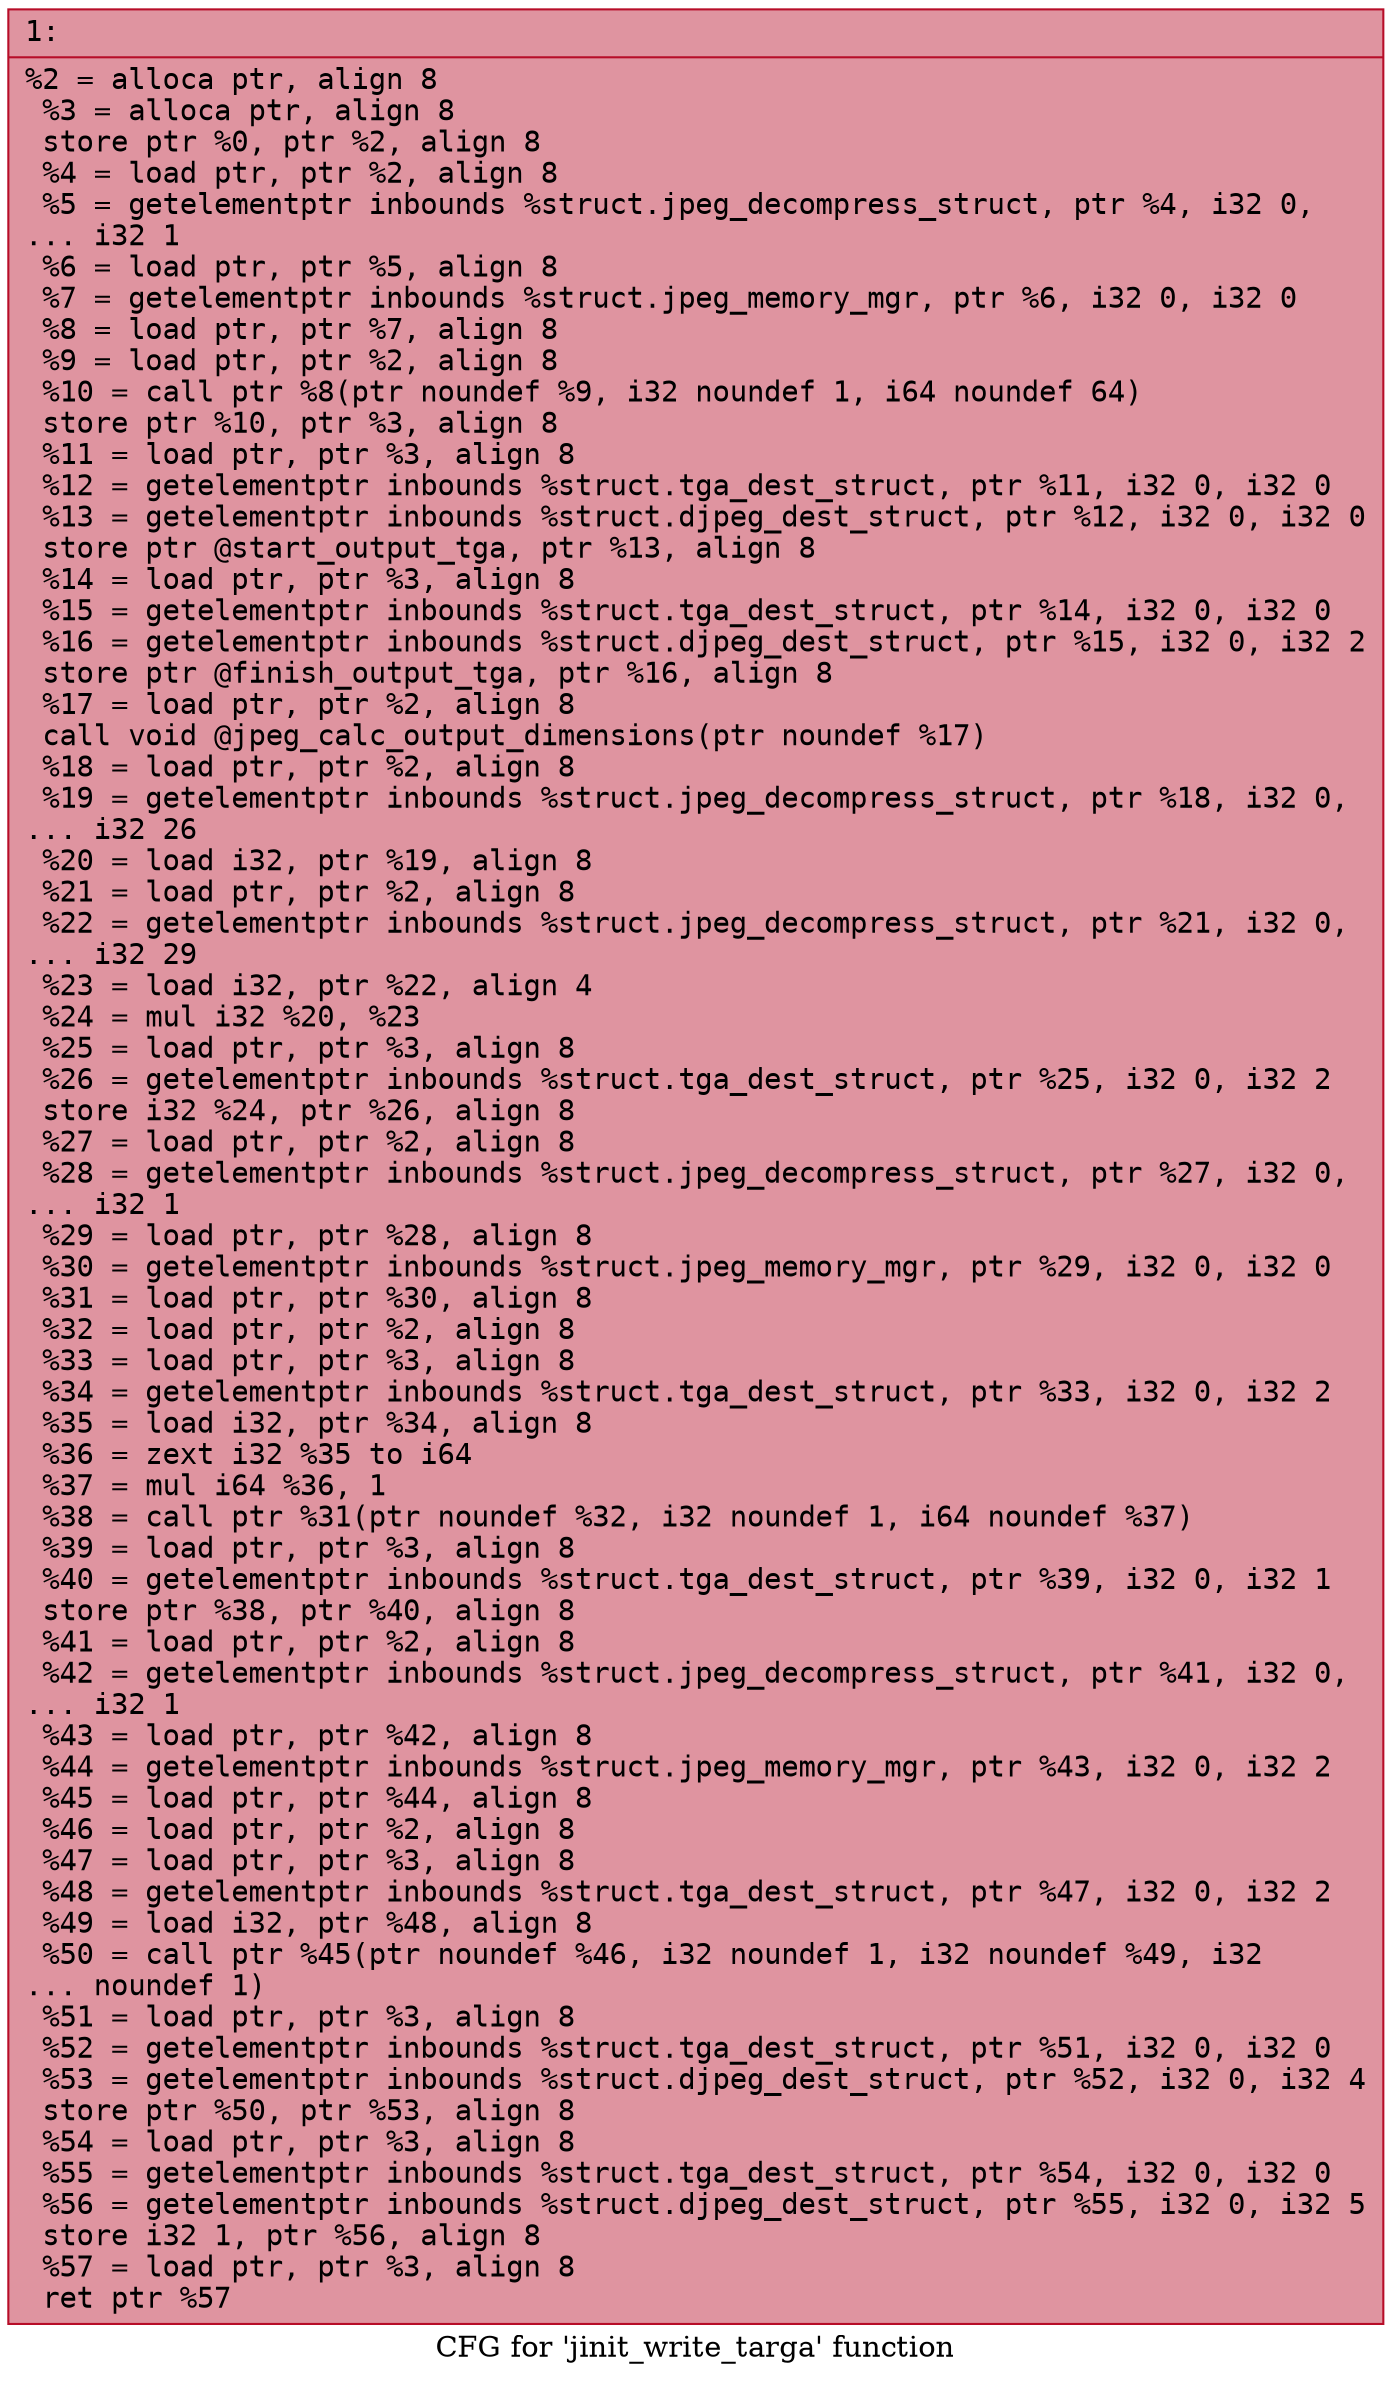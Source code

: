 digraph "CFG for 'jinit_write_targa' function" {
	label="CFG for 'jinit_write_targa' function";

	Node0x6000003a9f90 [shape=record,color="#b70d28ff", style=filled, fillcolor="#b70d2870" fontname="Courier",label="{1:\l|  %2 = alloca ptr, align 8\l  %3 = alloca ptr, align 8\l  store ptr %0, ptr %2, align 8\l  %4 = load ptr, ptr %2, align 8\l  %5 = getelementptr inbounds %struct.jpeg_decompress_struct, ptr %4, i32 0,\l... i32 1\l  %6 = load ptr, ptr %5, align 8\l  %7 = getelementptr inbounds %struct.jpeg_memory_mgr, ptr %6, i32 0, i32 0\l  %8 = load ptr, ptr %7, align 8\l  %9 = load ptr, ptr %2, align 8\l  %10 = call ptr %8(ptr noundef %9, i32 noundef 1, i64 noundef 64)\l  store ptr %10, ptr %3, align 8\l  %11 = load ptr, ptr %3, align 8\l  %12 = getelementptr inbounds %struct.tga_dest_struct, ptr %11, i32 0, i32 0\l  %13 = getelementptr inbounds %struct.djpeg_dest_struct, ptr %12, i32 0, i32 0\l  store ptr @start_output_tga, ptr %13, align 8\l  %14 = load ptr, ptr %3, align 8\l  %15 = getelementptr inbounds %struct.tga_dest_struct, ptr %14, i32 0, i32 0\l  %16 = getelementptr inbounds %struct.djpeg_dest_struct, ptr %15, i32 0, i32 2\l  store ptr @finish_output_tga, ptr %16, align 8\l  %17 = load ptr, ptr %2, align 8\l  call void @jpeg_calc_output_dimensions(ptr noundef %17)\l  %18 = load ptr, ptr %2, align 8\l  %19 = getelementptr inbounds %struct.jpeg_decompress_struct, ptr %18, i32 0,\l... i32 26\l  %20 = load i32, ptr %19, align 8\l  %21 = load ptr, ptr %2, align 8\l  %22 = getelementptr inbounds %struct.jpeg_decompress_struct, ptr %21, i32 0,\l... i32 29\l  %23 = load i32, ptr %22, align 4\l  %24 = mul i32 %20, %23\l  %25 = load ptr, ptr %3, align 8\l  %26 = getelementptr inbounds %struct.tga_dest_struct, ptr %25, i32 0, i32 2\l  store i32 %24, ptr %26, align 8\l  %27 = load ptr, ptr %2, align 8\l  %28 = getelementptr inbounds %struct.jpeg_decompress_struct, ptr %27, i32 0,\l... i32 1\l  %29 = load ptr, ptr %28, align 8\l  %30 = getelementptr inbounds %struct.jpeg_memory_mgr, ptr %29, i32 0, i32 0\l  %31 = load ptr, ptr %30, align 8\l  %32 = load ptr, ptr %2, align 8\l  %33 = load ptr, ptr %3, align 8\l  %34 = getelementptr inbounds %struct.tga_dest_struct, ptr %33, i32 0, i32 2\l  %35 = load i32, ptr %34, align 8\l  %36 = zext i32 %35 to i64\l  %37 = mul i64 %36, 1\l  %38 = call ptr %31(ptr noundef %32, i32 noundef 1, i64 noundef %37)\l  %39 = load ptr, ptr %3, align 8\l  %40 = getelementptr inbounds %struct.tga_dest_struct, ptr %39, i32 0, i32 1\l  store ptr %38, ptr %40, align 8\l  %41 = load ptr, ptr %2, align 8\l  %42 = getelementptr inbounds %struct.jpeg_decompress_struct, ptr %41, i32 0,\l... i32 1\l  %43 = load ptr, ptr %42, align 8\l  %44 = getelementptr inbounds %struct.jpeg_memory_mgr, ptr %43, i32 0, i32 2\l  %45 = load ptr, ptr %44, align 8\l  %46 = load ptr, ptr %2, align 8\l  %47 = load ptr, ptr %3, align 8\l  %48 = getelementptr inbounds %struct.tga_dest_struct, ptr %47, i32 0, i32 2\l  %49 = load i32, ptr %48, align 8\l  %50 = call ptr %45(ptr noundef %46, i32 noundef 1, i32 noundef %49, i32\l... noundef 1)\l  %51 = load ptr, ptr %3, align 8\l  %52 = getelementptr inbounds %struct.tga_dest_struct, ptr %51, i32 0, i32 0\l  %53 = getelementptr inbounds %struct.djpeg_dest_struct, ptr %52, i32 0, i32 4\l  store ptr %50, ptr %53, align 8\l  %54 = load ptr, ptr %3, align 8\l  %55 = getelementptr inbounds %struct.tga_dest_struct, ptr %54, i32 0, i32 0\l  %56 = getelementptr inbounds %struct.djpeg_dest_struct, ptr %55, i32 0, i32 5\l  store i32 1, ptr %56, align 8\l  %57 = load ptr, ptr %3, align 8\l  ret ptr %57\l}"];
}
